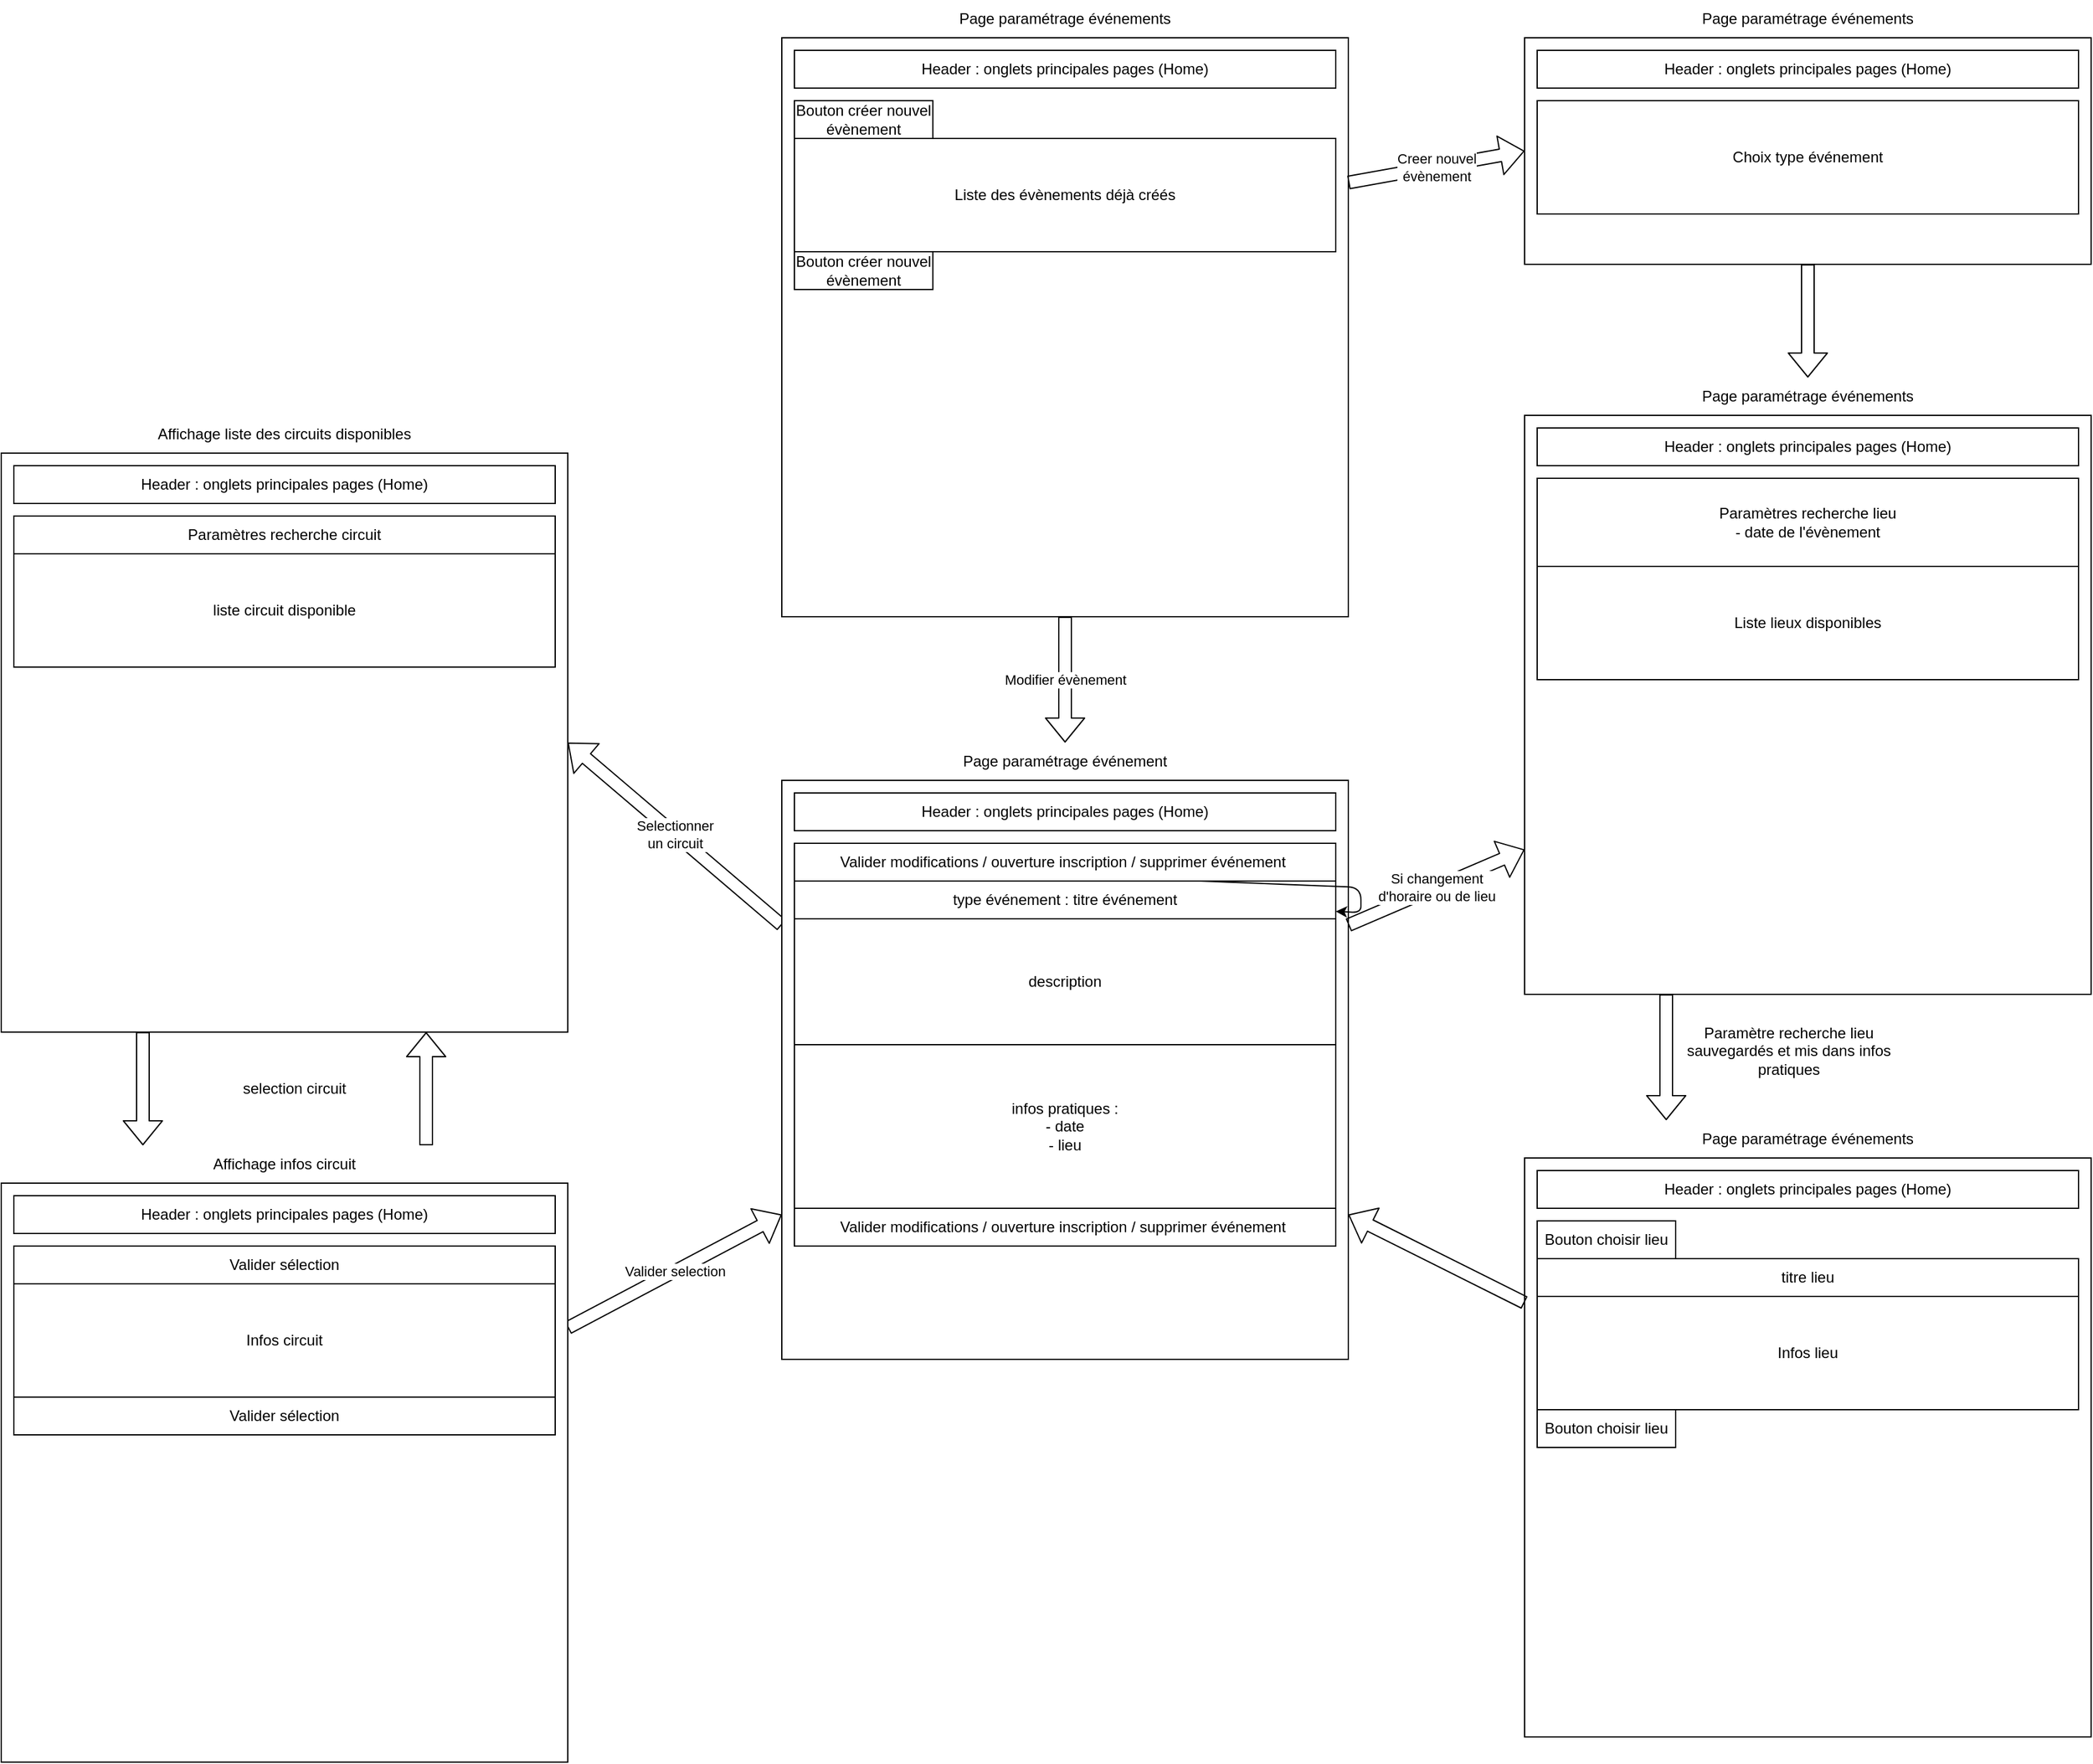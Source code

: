 <mxfile>
    <diagram id="nFT-gMXtFcs6V0Sla8Oa" name="Page-1">
        <mxGraphModel dx="610" dy="528" grid="1" gridSize="10" guides="1" tooltips="1" connect="1" arrows="1" fold="1" page="1" pageScale="1" pageWidth="850" pageHeight="1100" background="none" math="0" shadow="0">
            <root>
                <mxCell id="0"/>
                <mxCell id="1" parent="0"/>
                <mxCell id="70" value="Selectionner &lt;br&gt;un circuit" style="edgeStyle=none;html=1;exitX=0;exitY=0.25;exitDx=0;exitDy=0;entryX=1;entryY=0.5;entryDx=0;entryDy=0;shape=flexArrow;" parent="1" source="2" target="46" edge="1">
                    <mxGeometry relative="1" as="geometry"/>
                </mxCell>
                <mxCell id="2" value="" style="rounded=0;whiteSpace=wrap;html=1;" parent="1" vertex="1">
                    <mxGeometry x="890" y="650" width="450" height="460" as="geometry"/>
                </mxCell>
                <mxCell id="3" value="Header : onglets principales pages (Home)" style="rounded=0;whiteSpace=wrap;html=1;" parent="1" vertex="1">
                    <mxGeometry x="900" y="660" width="430" height="30" as="geometry"/>
                </mxCell>
                <mxCell id="5" value="Page paramétrage événement" style="text;html=1;strokeColor=none;fillColor=none;align=center;verticalAlign=middle;whiteSpace=wrap;rounded=0;" parent="1" vertex="1">
                    <mxGeometry x="890" y="620" width="450" height="30" as="geometry"/>
                </mxCell>
                <mxCell id="7" value="type événement : titre événement" style="rounded=0;whiteSpace=wrap;html=1;" parent="1" vertex="1">
                    <mxGeometry x="900" y="730" width="430" height="30" as="geometry"/>
                </mxCell>
                <mxCell id="8" value="description" style="rounded=0;whiteSpace=wrap;html=1;" parent="1" vertex="1">
                    <mxGeometry x="900" y="760" width="430" height="100" as="geometry"/>
                </mxCell>
                <mxCell id="9" value="infos pratiques :&lt;br&gt;- date&lt;br&gt;- lieu" style="rounded=0;whiteSpace=wrap;html=1;" parent="1" vertex="1">
                    <mxGeometry x="900" y="860" width="430" height="130" as="geometry"/>
                </mxCell>
                <mxCell id="10" value="Valider modifications / ouverture inscription / supprimer événement&amp;nbsp;" style="rounded=0;whiteSpace=wrap;html=1;" parent="1" vertex="1">
                    <mxGeometry x="900" y="990" width="430" height="30" as="geometry"/>
                </mxCell>
                <mxCell id="11" value="" style="rounded=0;whiteSpace=wrap;html=1;" parent="1" vertex="1">
                    <mxGeometry x="890" y="60" width="450" height="460" as="geometry"/>
                </mxCell>
                <mxCell id="12" value="Header : onglets principales pages (Home)" style="rounded=0;whiteSpace=wrap;html=1;" parent="1" vertex="1">
                    <mxGeometry x="900" y="70" width="430" height="30" as="geometry"/>
                </mxCell>
                <mxCell id="14" value="Page paramétrage événements" style="text;html=1;strokeColor=none;fillColor=none;align=center;verticalAlign=middle;whiteSpace=wrap;rounded=0;" parent="1" vertex="1">
                    <mxGeometry x="890" y="30" width="450" height="30" as="geometry"/>
                </mxCell>
                <mxCell id="16" value="Bouton créer nouvel évènement" style="rounded=0;whiteSpace=wrap;html=1;" parent="1" vertex="1">
                    <mxGeometry x="900" y="110" width="110" height="30" as="geometry"/>
                </mxCell>
                <mxCell id="17" value="Liste des évènements déjà créés" style="rounded=0;whiteSpace=wrap;html=1;" parent="1" vertex="1">
                    <mxGeometry x="900" y="140" width="430" height="90" as="geometry"/>
                </mxCell>
                <mxCell id="18" value="Bouton créer nouvel évènement" style="rounded=0;whiteSpace=wrap;html=1;" parent="1" vertex="1">
                    <mxGeometry x="900" y="230" width="110" height="30" as="geometry"/>
                </mxCell>
                <mxCell id="19" value="Modifier évènement" style="shape=flexArrow;endArrow=classic;html=1;exitX=0.5;exitY=1;exitDx=0;exitDy=0;" parent="1" source="11" edge="1">
                    <mxGeometry width="50" height="50" relative="1" as="geometry">
                        <mxPoint x="1002.25" y="545" as="sourcePoint"/>
                        <mxPoint x="1115" y="620" as="targetPoint"/>
                    </mxGeometry>
                </mxCell>
                <mxCell id="21" value="Creer nouvel &lt;br&gt;évènement" style="shape=flexArrow;endArrow=classic;html=1;exitX=1;exitY=0.25;exitDx=0;exitDy=0;entryX=0;entryY=0.5;entryDx=0;entryDy=0;" parent="1" source="11" target="24" edge="1">
                    <mxGeometry width="50" height="50" relative="1" as="geometry">
                        <mxPoint x="1390" y="160" as="sourcePoint"/>
                        <mxPoint x="1460" y="160" as="targetPoint"/>
                    </mxGeometry>
                </mxCell>
                <mxCell id="24" value="" style="rounded=0;whiteSpace=wrap;html=1;" parent="1" vertex="1">
                    <mxGeometry x="1480" y="60" width="450" height="180" as="geometry"/>
                </mxCell>
                <mxCell id="25" value="Page paramétrage événements" style="text;html=1;strokeColor=none;fillColor=none;align=center;verticalAlign=middle;whiteSpace=wrap;rounded=0;" parent="1" vertex="1">
                    <mxGeometry x="1480" y="30" width="450" height="30" as="geometry"/>
                </mxCell>
                <mxCell id="26" value="Choix type événement" style="rounded=0;whiteSpace=wrap;html=1;" parent="1" vertex="1">
                    <mxGeometry x="1490" y="110" width="430" height="90" as="geometry"/>
                </mxCell>
                <mxCell id="27" value="" style="shape=flexArrow;endArrow=classic;html=1;exitX=0.5;exitY=1;exitDx=0;exitDy=0;entryX=0.5;entryY=0;entryDx=0;entryDy=0;" parent="1" source="24" target="31" edge="1">
                    <mxGeometry width="50" height="50" relative="1" as="geometry">
                        <mxPoint x="1690" y="260" as="sourcePoint"/>
                        <mxPoint x="1690" y="320" as="targetPoint"/>
                    </mxGeometry>
                </mxCell>
                <mxCell id="28" value="" style="rounded=0;whiteSpace=wrap;html=1;" parent="1" vertex="1">
                    <mxGeometry x="1480" y="360" width="450" height="460" as="geometry"/>
                </mxCell>
                <mxCell id="29" value="Header : onglets principales pages (Home)" style="rounded=0;whiteSpace=wrap;html=1;" parent="1" vertex="1">
                    <mxGeometry x="1490" y="370" width="430" height="30" as="geometry"/>
                </mxCell>
                <mxCell id="31" value="Page paramétrage événements" style="text;html=1;strokeColor=none;fillColor=none;align=center;verticalAlign=middle;whiteSpace=wrap;rounded=0;" parent="1" vertex="1">
                    <mxGeometry x="1480" y="330" width="450" height="30" as="geometry"/>
                </mxCell>
                <mxCell id="33" value="Paramètres recherche lieu&lt;br&gt;- date de l'évènement" style="rounded=0;whiteSpace=wrap;html=1;" parent="1" vertex="1">
                    <mxGeometry x="1490" y="410" width="430" height="70" as="geometry"/>
                </mxCell>
                <mxCell id="34" value="Liste lieux disponibles" style="rounded=0;whiteSpace=wrap;html=1;" parent="1" vertex="1">
                    <mxGeometry x="1490" y="480" width="430" height="90" as="geometry"/>
                </mxCell>
                <mxCell id="35" value="" style="shape=flexArrow;endArrow=classic;html=1;exitX=0.25;exitY=1;exitDx=0;exitDy=0;entryX=0.25;entryY=0;entryDx=0;entryDy=0;" parent="1" source="28" target="40" edge="1">
                    <mxGeometry width="50" height="50" relative="1" as="geometry">
                        <mxPoint x="1620" y="840" as="sourcePoint"/>
                        <mxPoint x="1620" y="900" as="targetPoint"/>
                    </mxGeometry>
                </mxCell>
                <mxCell id="36" value="Paramètre recherche lieu sauvegardés et mis dans infos pratiques" style="text;html=1;strokeColor=none;fillColor=none;align=center;verticalAlign=middle;whiteSpace=wrap;rounded=0;" parent="1" vertex="1">
                    <mxGeometry x="1600" y="850" width="180" height="30" as="geometry"/>
                </mxCell>
                <mxCell id="37" value="" style="rounded=0;whiteSpace=wrap;html=1;" parent="1" vertex="1">
                    <mxGeometry x="1480" y="950" width="450" height="460" as="geometry"/>
                </mxCell>
                <mxCell id="38" value="Header : onglets principales pages (Home)" style="rounded=0;whiteSpace=wrap;html=1;" parent="1" vertex="1">
                    <mxGeometry x="1490" y="960" width="430" height="30" as="geometry"/>
                </mxCell>
                <mxCell id="40" value="Page paramétrage événements" style="text;html=1;strokeColor=none;fillColor=none;align=center;verticalAlign=middle;whiteSpace=wrap;rounded=0;" parent="1" vertex="1">
                    <mxGeometry x="1480" y="920" width="450" height="30" as="geometry"/>
                </mxCell>
                <mxCell id="42" value="titre lieu" style="rounded=0;whiteSpace=wrap;html=1;" parent="1" vertex="1">
                    <mxGeometry x="1490" y="1030" width="430" height="30" as="geometry"/>
                </mxCell>
                <mxCell id="43" value="Infos lieu" style="rounded=0;whiteSpace=wrap;html=1;" parent="1" vertex="1">
                    <mxGeometry x="1490" y="1060" width="430" height="90" as="geometry"/>
                </mxCell>
                <mxCell id="44" value="Bouton choisir lieu" style="rounded=0;whiteSpace=wrap;html=1;" parent="1" vertex="1">
                    <mxGeometry x="1490" y="1150" width="110" height="30" as="geometry"/>
                </mxCell>
                <mxCell id="45" value="" style="shape=flexArrow;endArrow=classic;html=1;exitX=0;exitY=0.25;exitDx=0;exitDy=0;entryX=1;entryY=0.75;entryDx=0;entryDy=0;" parent="1" source="37" target="2" edge="1">
                    <mxGeometry width="50" height="50" relative="1" as="geometry">
                        <mxPoint x="1450" y="1030" as="sourcePoint"/>
                        <mxPoint x="1380" y="1030" as="targetPoint"/>
                    </mxGeometry>
                </mxCell>
                <mxCell id="46" value="" style="rounded=0;whiteSpace=wrap;html=1;" parent="1" vertex="1">
                    <mxGeometry x="270" y="390" width="450" height="460" as="geometry"/>
                </mxCell>
                <mxCell id="47" value="Header : onglets principales pages (Home)" style="rounded=0;whiteSpace=wrap;html=1;" parent="1" vertex="1">
                    <mxGeometry x="280" y="400" width="430" height="30" as="geometry"/>
                </mxCell>
                <mxCell id="49" value="Affichage liste des circuits disponibles" style="text;html=1;strokeColor=none;fillColor=none;align=center;verticalAlign=middle;whiteSpace=wrap;rounded=0;" parent="1" vertex="1">
                    <mxGeometry x="270" y="360" width="450" height="30" as="geometry"/>
                </mxCell>
                <mxCell id="51" value="Paramètres recherche circuit" style="rounded=0;whiteSpace=wrap;html=1;" parent="1" vertex="1">
                    <mxGeometry x="280" y="440" width="430" height="30" as="geometry"/>
                </mxCell>
                <mxCell id="52" value="liste circuit disponible" style="rounded=0;whiteSpace=wrap;html=1;" parent="1" vertex="1">
                    <mxGeometry x="280" y="470" width="430" height="90" as="geometry"/>
                </mxCell>
                <mxCell id="53" value="" style="shape=flexArrow;endArrow=classic;html=1;exitX=0.25;exitY=1;exitDx=0;exitDy=0;entryX=0.25;entryY=0;entryDx=0;entryDy=0;" parent="1" source="46" target="63" edge="1">
                    <mxGeometry width="50" height="50" relative="1" as="geometry">
                        <mxPoint x="410.0" y="870" as="sourcePoint"/>
                        <mxPoint x="410.0" y="930" as="targetPoint"/>
                    </mxGeometry>
                </mxCell>
                <mxCell id="54" value="selection circuit" style="text;html=1;strokeColor=none;fillColor=none;align=center;verticalAlign=middle;whiteSpace=wrap;rounded=0;" parent="1" vertex="1">
                    <mxGeometry x="412.75" y="880" width="180" height="30" as="geometry"/>
                </mxCell>
                <mxCell id="59" value="" style="shape=flexArrow;endArrow=classic;html=1;entryX=0.75;entryY=1;entryDx=0;entryDy=0;exitX=0.75;exitY=0;exitDx=0;exitDy=0;" parent="1" source="63" target="46" edge="1">
                    <mxGeometry width="50" height="50" relative="1" as="geometry">
                        <mxPoint x="650" y="920" as="sourcePoint"/>
                        <mxPoint x="650" y="870" as="targetPoint"/>
                    </mxGeometry>
                </mxCell>
                <mxCell id="71" value="Valider selection" style="edgeStyle=none;shape=flexArrow;html=1;exitX=1;exitY=0.25;exitDx=0;exitDy=0;entryX=0;entryY=0.75;entryDx=0;entryDy=0;" parent="1" source="60" target="2" edge="1">
                    <mxGeometry relative="1" as="geometry"/>
                </mxCell>
                <mxCell id="60" value="" style="rounded=0;whiteSpace=wrap;html=1;" parent="1" vertex="1">
                    <mxGeometry x="270" y="970" width="450" height="460" as="geometry"/>
                </mxCell>
                <mxCell id="61" value="Header : onglets principales pages (Home)" style="rounded=0;whiteSpace=wrap;html=1;" parent="1" vertex="1">
                    <mxGeometry x="280" y="980" width="430" height="30" as="geometry"/>
                </mxCell>
                <mxCell id="63" value="Affichage infos circuit" style="text;html=1;strokeColor=none;fillColor=none;align=center;verticalAlign=middle;whiteSpace=wrap;rounded=0;" parent="1" vertex="1">
                    <mxGeometry x="270" y="940" width="450" height="30" as="geometry"/>
                </mxCell>
                <mxCell id="66" value="Infos circuit" style="rounded=0;whiteSpace=wrap;html=1;" parent="1" vertex="1">
                    <mxGeometry x="280" y="1050" width="430" height="90" as="geometry"/>
                </mxCell>
                <mxCell id="67" value="Valider sélection" style="rounded=0;whiteSpace=wrap;html=1;" parent="1" vertex="1">
                    <mxGeometry x="280" y="1140" width="430" height="30" as="geometry"/>
                </mxCell>
                <mxCell id="69" value="Si changement &lt;br&gt;d'horaire ou de lieu" style="shape=flexArrow;endArrow=classic;html=1;entryX=0;entryY=0.75;entryDx=0;entryDy=0;exitX=1;exitY=0.25;exitDx=0;exitDy=0;" parent="1" source="2" target="28" edge="1">
                    <mxGeometry width="50" height="50" relative="1" as="geometry">
                        <mxPoint x="1460" y="1040" as="sourcePoint"/>
                        <mxPoint x="1390" y="1040" as="targetPoint"/>
                    </mxGeometry>
                </mxCell>
                <mxCell id="72" value="Header : onglets principales pages (Home)" style="rounded=0;whiteSpace=wrap;html=1;" vertex="1" parent="1">
                    <mxGeometry x="1490" y="70" width="430" height="30" as="geometry"/>
                </mxCell>
                <mxCell id="73" value="Bouton choisir lieu" style="rounded=0;whiteSpace=wrap;html=1;" vertex="1" parent="1">
                    <mxGeometry x="1490" y="1000" width="110" height="30" as="geometry"/>
                </mxCell>
                <mxCell id="74" value="Valider modifications / ouverture inscription / supprimer événement&amp;nbsp;" style="rounded=0;whiteSpace=wrap;html=1;" vertex="1" parent="1">
                    <mxGeometry x="900" y="700" width="430" height="30" as="geometry"/>
                </mxCell>
                <mxCell id="75" style="edgeStyle=none;html=1;exitX=0.75;exitY=0;exitDx=0;exitDy=0;" edge="1" parent="1" source="7" target="7">
                    <mxGeometry relative="1" as="geometry"/>
                </mxCell>
                <mxCell id="76" value="Valider sélection" style="rounded=0;whiteSpace=wrap;html=1;" vertex="1" parent="1">
                    <mxGeometry x="280" y="1020" width="430" height="30" as="geometry"/>
                </mxCell>
            </root>
        </mxGraphModel>
    </diagram>
</mxfile>